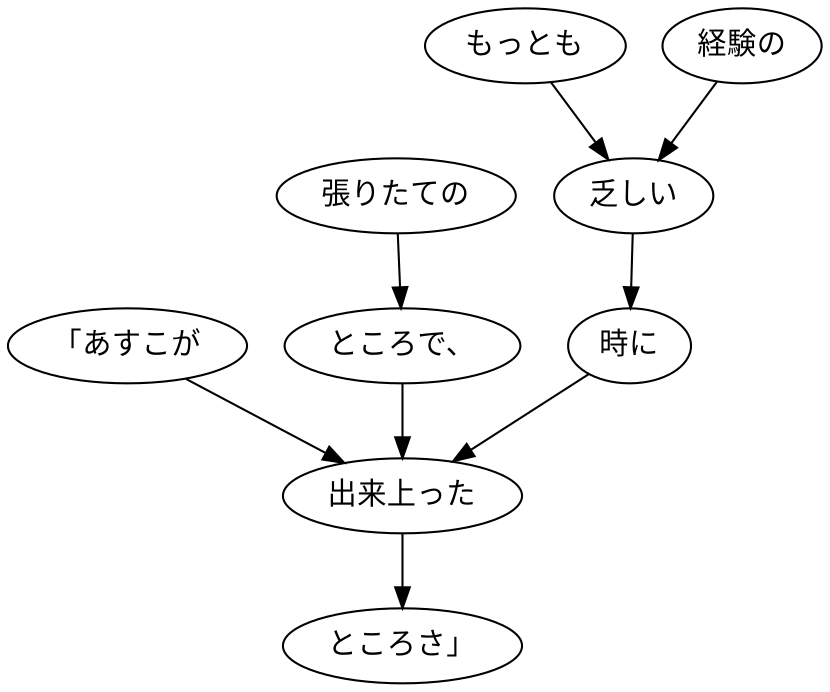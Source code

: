 digraph graph7487 {
	node0 [label="「あすこが"];
	node1 [label="張りたての"];
	node2 [label="ところで、"];
	node3 [label="もっとも"];
	node4 [label="経験の"];
	node5 [label="乏しい"];
	node6 [label="時に"];
	node7 [label="出来上った"];
	node8 [label="ところさ」"];
	node0 -> node7;
	node1 -> node2;
	node2 -> node7;
	node3 -> node5;
	node4 -> node5;
	node5 -> node6;
	node6 -> node7;
	node7 -> node8;
}
